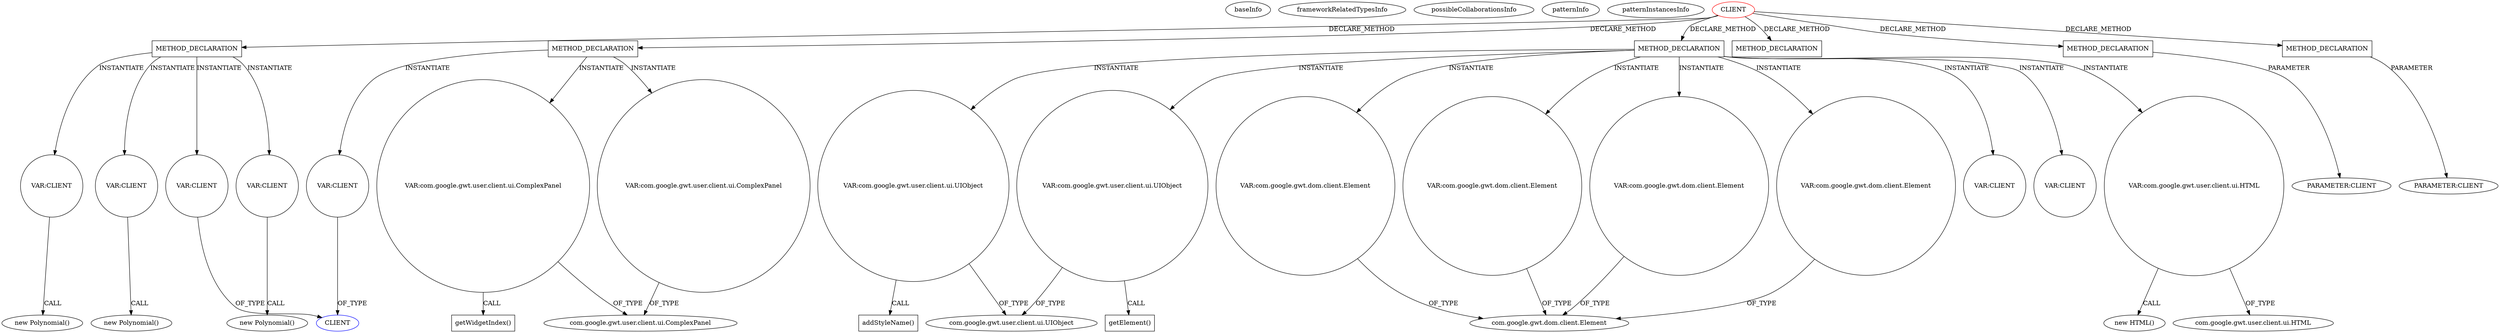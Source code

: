 digraph {
baseInfo[graphId=929,category="pattern",isAnonymous=false,possibleRelation=false]
frameworkRelatedTypesInfo[]
possibleCollaborationsInfo[]
patternInfo[frequency=2.0,patternRootClient=0]
patternInstancesInfo[0="luxferrari-AlgebrApp~/luxferrari-AlgebrApp/AlgebrApp-master/AlgebrApp/src/org/luxferrari/algebrapp/client/AlgebrApp.java~AlgebrApp~3667",1="luxferrari-AlgebrApp~/luxferrari-AlgebrApp/AlgebrApp-master/AlgebrApp/src/org/luxferrari/algebrapp/client/SubPolynomial.java~SubPolynomial~3660"]
145[label="new Polynomial()",vertexType="CONSTRUCTOR_CALL",isFrameworkType=false]
146[label="VAR:CLIENT",vertexType="VARIABLE_EXPRESION",isFrameworkType=false,shape=circle]
137[label="METHOD_DECLARATION",vertexType="CLIENT_METHOD_DECLARATION",isFrameworkType=false,shape=box]
0[label="CLIENT",vertexType="ROOT_CLIENT_CLASS_DECLARATION",isFrameworkType=false,color=red]
7[label="METHOD_DECLARATION",vertexType="CLIENT_METHOD_DECLARATION",isFrameworkType=false,shape=box]
36[label="VAR:com.google.gwt.user.client.ui.UIObject",vertexType="VARIABLE_EXPRESION",isFrameworkType=false,shape=circle]
81[label="VAR:com.google.gwt.dom.client.Element",vertexType="VARIABLE_EXPRESION",isFrameworkType=false,shape=circle]
34[label="VAR:CLIENT",vertexType="VARIABLE_EXPRESION",isFrameworkType=false,shape=circle]
18[label="VAR:CLIENT",vertexType="VARIABLE_EXPRESION",isFrameworkType=false,shape=circle]
142[label="VAR:CLIENT",vertexType="VARIABLE_EXPRESION",isFrameworkType=false,shape=circle]
139[label="VAR:CLIENT",vertexType="VARIABLE_EXPRESION",isFrameworkType=false,shape=circle]
138[label="new Polynomial()",vertexType="CONSTRUCTOR_CALL",isFrameworkType=false]
143[label="CLIENT",vertexType="REFERENCE_CLIENT_CLASS_DECLARATION",isFrameworkType=false,color=blue]
169[label="VAR:CLIENT",vertexType="VARIABLE_EXPRESION",isFrameworkType=false,shape=circle]
53[label="com.google.gwt.dom.client.Element",vertexType="FRAMEWORK_CLASS_TYPE",isFrameworkType=false]
23[label="com.google.gwt.user.client.ui.UIObject",vertexType="FRAMEWORK_CLASS_TYPE",isFrameworkType=false]
161[label="METHOD_DECLARATION",vertexType="CLIENT_METHOD_DECLARATION",isFrameworkType=false,shape=box]
152[label="VAR:CLIENT",vertexType="VARIABLE_EXPRESION",isFrameworkType=false,shape=circle]
151[label="new Polynomial()",vertexType="CONSTRUCTOR_CALL",isFrameworkType=false]
100[label="METHOD_DECLARATION",vertexType="CLIENT_METHOD_DECLARATION",isFrameworkType=false,shape=box]
87[label="VAR:com.google.gwt.user.client.ui.UIObject",vertexType="VARIABLE_EXPRESION",isFrameworkType=false,shape=circle]
37[label="addStyleName()",vertexType="INSIDE_CALL",isFrameworkType=false,shape=box]
31[label="VAR:com.google.gwt.user.client.ui.HTML",vertexType="VARIABLE_EXPRESION",isFrameworkType=false,shape=circle]
30[label="new HTML()",vertexType="CONSTRUCTOR_CALL",isFrameworkType=false]
88[label="getElement()",vertexType="INSIDE_CALL",isFrameworkType=false,shape=box]
63[label="VAR:com.google.gwt.dom.client.Element",vertexType="VARIABLE_EXPRESION",isFrameworkType=false,shape=circle]
54[label="VAR:com.google.gwt.dom.client.Element",vertexType="VARIABLE_EXPRESION",isFrameworkType=false,shape=circle]
84[label="VAR:com.google.gwt.dom.client.Element",vertexType="VARIABLE_EXPRESION",isFrameworkType=false,shape=circle]
32[label="com.google.gwt.user.client.ui.HTML",vertexType="FRAMEWORK_CLASS_TYPE",isFrameworkType=false]
92[label="METHOD_DECLARATION",vertexType="CLIENT_METHOD_DECLARATION",isFrameworkType=false,shape=box]
174[label="VAR:com.google.gwt.user.client.ui.ComplexPanel",vertexType="VARIABLE_EXPRESION",isFrameworkType=false,shape=circle]
162[label="VAR:com.google.gwt.user.client.ui.ComplexPanel",vertexType="VARIABLE_EXPRESION",isFrameworkType=false,shape=circle]
93[label="PARAMETER:CLIENT",vertexType="PARAMETER_DECLARATION",isFrameworkType=false]
16[label="com.google.gwt.user.client.ui.ComplexPanel",vertexType="FRAMEWORK_CLASS_TYPE",isFrameworkType=false]
175[label="getWidgetIndex()",vertexType="INSIDE_CALL",isFrameworkType=false,shape=box]
103[label="METHOD_DECLARATION",vertexType="CLIENT_METHOD_DECLARATION",isFrameworkType=false,shape=box]
104[label="PARAMETER:CLIENT",vertexType="PARAMETER_DECLARATION",isFrameworkType=false]
7->81[label="INSTANTIATE"]
137->152[label="INSTANTIATE"]
54->53[label="OF_TYPE"]
31->30[label="CALL"]
161->162[label="INSTANTIATE"]
7->34[label="INSTANTIATE"]
0->103[label="DECLARE_METHOD"]
92->93[label="PARAMETER"]
87->88[label="CALL"]
103->104[label="PARAMETER"]
161->174[label="INSTANTIATE"]
0->161[label="DECLARE_METHOD"]
31->32[label="OF_TYPE"]
87->23[label="OF_TYPE"]
36->23[label="OF_TYPE"]
63->53[label="OF_TYPE"]
36->37[label="CALL"]
146->145[label="CALL"]
7->54[label="INSTANTIATE"]
161->169[label="INSTANTIATE"]
162->16[label="OF_TYPE"]
7->87[label="INSTANTIATE"]
137->146[label="INSTANTIATE"]
81->53[label="OF_TYPE"]
142->143[label="OF_TYPE"]
139->138[label="CALL"]
174->175[label="CALL"]
0->7[label="DECLARE_METHOD"]
7->84[label="INSTANTIATE"]
0->137[label="DECLARE_METHOD"]
7->31[label="INSTANTIATE"]
174->16[label="OF_TYPE"]
7->63[label="INSTANTIATE"]
169->143[label="OF_TYPE"]
0->100[label="DECLARE_METHOD"]
137->139[label="INSTANTIATE"]
137->142[label="INSTANTIATE"]
0->92[label="DECLARE_METHOD"]
7->18[label="INSTANTIATE"]
84->53[label="OF_TYPE"]
152->151[label="CALL"]
7->36[label="INSTANTIATE"]
}
